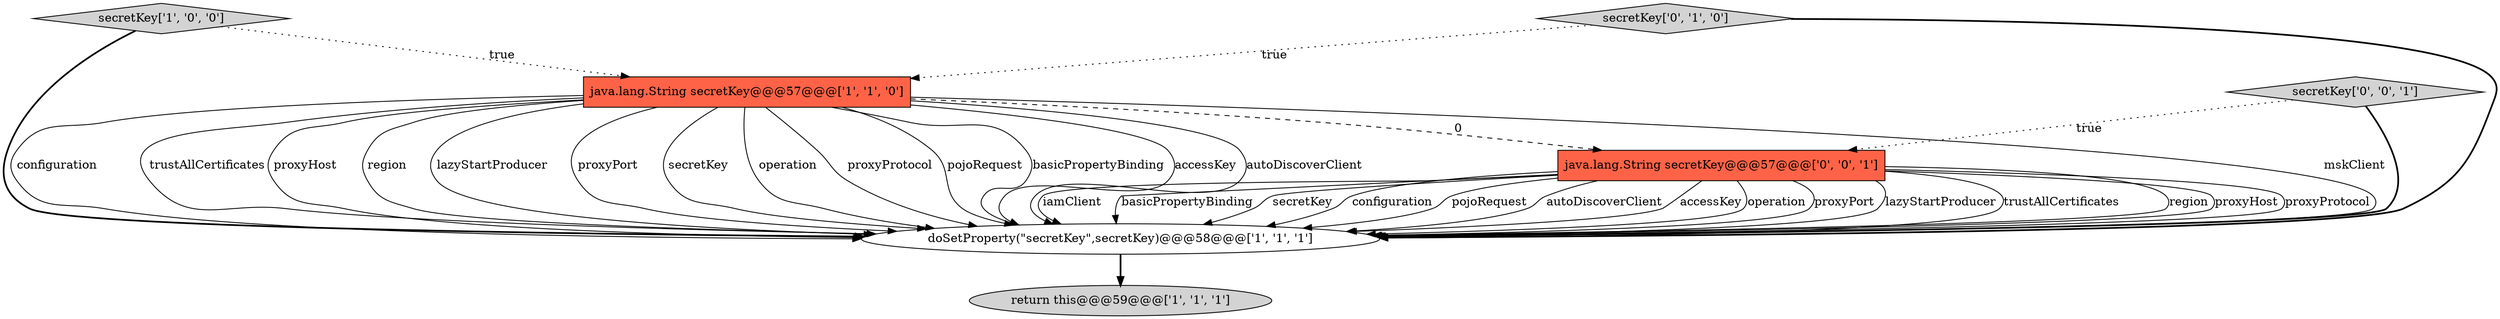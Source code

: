 digraph {
1 [style = filled, label = "return this@@@59@@@['1', '1', '1']", fillcolor = lightgray, shape = ellipse image = "AAA0AAABBB1BBB"];
0 [style = filled, label = "java.lang.String secretKey@@@57@@@['1', '1', '0']", fillcolor = tomato, shape = box image = "AAA0AAABBB1BBB"];
2 [style = filled, label = "secretKey['1', '0', '0']", fillcolor = lightgray, shape = diamond image = "AAA0AAABBB1BBB"];
6 [style = filled, label = "secretKey['0', '0', '1']", fillcolor = lightgray, shape = diamond image = "AAA0AAABBB3BBB"];
3 [style = filled, label = "doSetProperty(\"secretKey\",secretKey)@@@58@@@['1', '1', '1']", fillcolor = white, shape = ellipse image = "AAA0AAABBB1BBB"];
5 [style = filled, label = "java.lang.String secretKey@@@57@@@['0', '0', '1']", fillcolor = tomato, shape = box image = "AAA0AAABBB3BBB"];
4 [style = filled, label = "secretKey['0', '1', '0']", fillcolor = lightgray, shape = diamond image = "AAA0AAABBB2BBB"];
0->3 [style = solid, label="proxyHost"];
6->3 [style = bold, label=""];
4->3 [style = bold, label=""];
0->3 [style = solid, label="region"];
2->0 [style = dotted, label="true"];
3->1 [style = bold, label=""];
5->3 [style = solid, label="region"];
0->5 [style = dashed, label="0"];
0->3 [style = solid, label="lazyStartProducer"];
5->3 [style = solid, label="proxyHost"];
2->3 [style = bold, label=""];
4->0 [style = dotted, label="true"];
5->3 [style = solid, label="proxyProtocol"];
5->3 [style = solid, label="iamClient"];
5->3 [style = solid, label="basicPropertyBinding"];
5->3 [style = solid, label="secretKey"];
5->3 [style = solid, label="configuration"];
0->3 [style = solid, label="proxyPort"];
0->3 [style = solid, label="secretKey"];
5->3 [style = solid, label="pojoRequest"];
5->3 [style = solid, label="autoDiscoverClient"];
0->3 [style = solid, label="operation"];
5->3 [style = solid, label="accessKey"];
0->3 [style = solid, label="proxyProtocol"];
0->3 [style = solid, label="pojoRequest"];
0->3 [style = solid, label="basicPropertyBinding"];
0->3 [style = solid, label="accessKey"];
5->3 [style = solid, label="operation"];
5->3 [style = solid, label="proxyPort"];
0->3 [style = solid, label="autoDiscoverClient"];
0->3 [style = solid, label="mskClient"];
5->3 [style = solid, label="lazyStartProducer"];
0->3 [style = solid, label="configuration"];
5->3 [style = solid, label="trustAllCertificates"];
6->5 [style = dotted, label="true"];
0->3 [style = solid, label="trustAllCertificates"];
}
